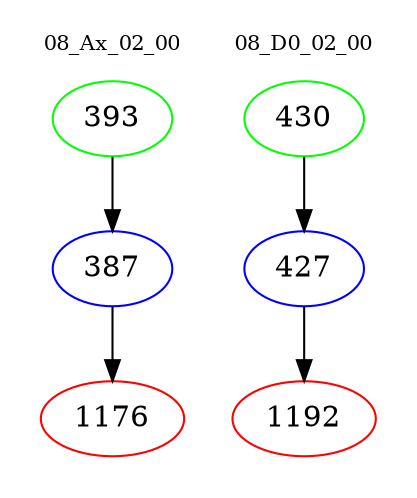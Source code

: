 digraph{
subgraph cluster_0 {
color = white
label = "08_Ax_02_00";
fontsize=10;
T0_393 [label="393", color="green"]
T0_393 -> T0_387 [color="black"]
T0_387 [label="387", color="blue"]
T0_387 -> T0_1176 [color="black"]
T0_1176 [label="1176", color="red"]
}
subgraph cluster_1 {
color = white
label = "08_D0_02_00";
fontsize=10;
T1_430 [label="430", color="green"]
T1_430 -> T1_427 [color="black"]
T1_427 [label="427", color="blue"]
T1_427 -> T1_1192 [color="black"]
T1_1192 [label="1192", color="red"]
}
}
